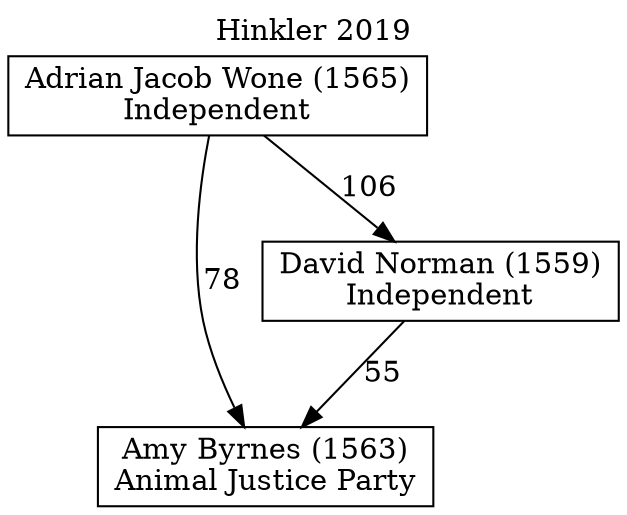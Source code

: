 // House preference flow
digraph "Amy Byrnes (1563)_Hinkler_2019" {
	graph [label="Hinkler 2019" labelloc=t mclimit=10]
	node [shape=box]
	"Amy Byrnes (1563)" [label="Amy Byrnes (1563)
Animal Justice Party"]
	"David Norman (1559)" [label="David Norman (1559)
Independent"]
	"Adrian Jacob Wone (1565)" [label="Adrian Jacob Wone (1565)
Independent"]
	"David Norman (1559)" -> "Amy Byrnes (1563)" [label=55]
	"Adrian Jacob Wone (1565)" -> "David Norman (1559)" [label=106]
	"Adrian Jacob Wone (1565)" -> "Amy Byrnes (1563)" [label=78]
}
